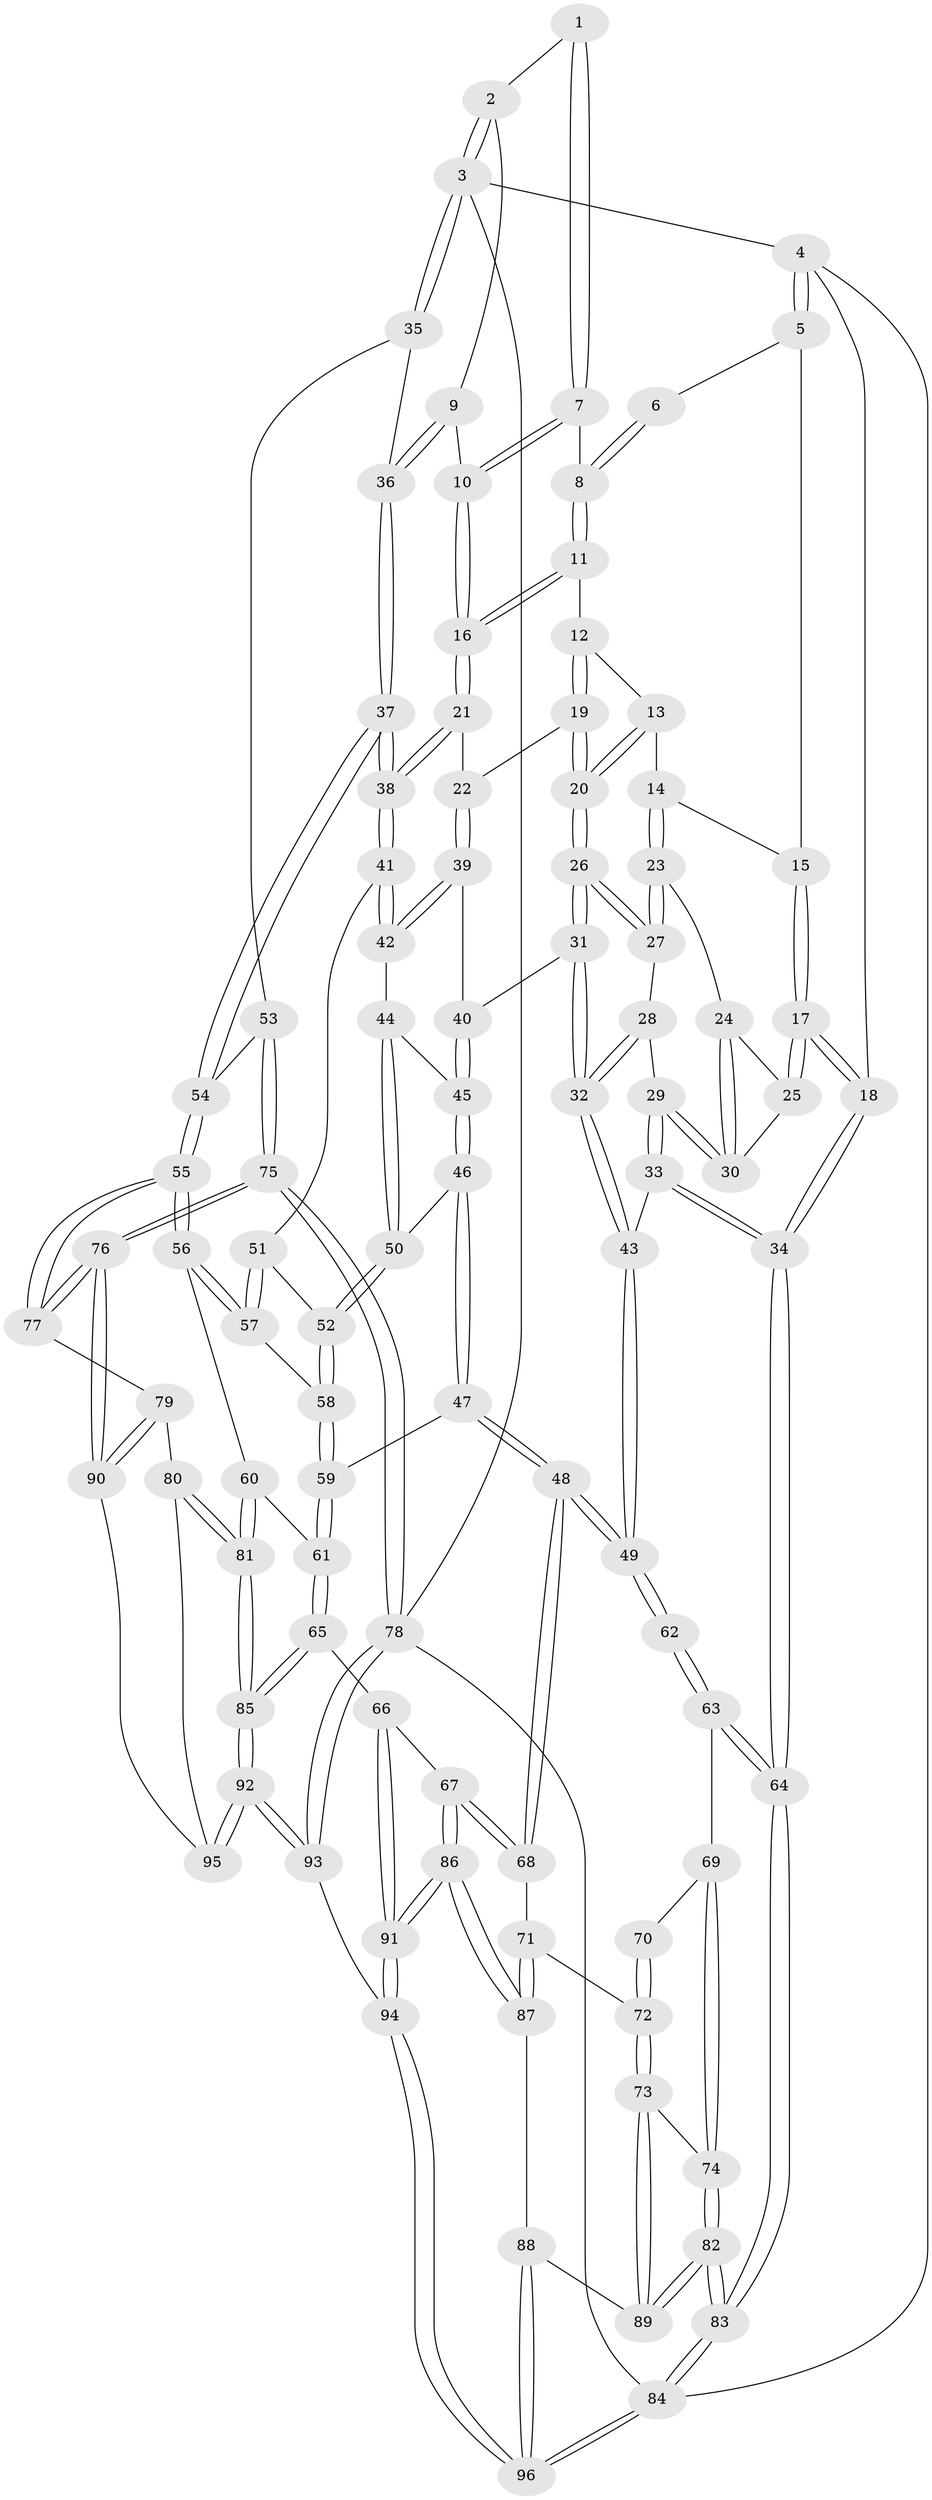 // Generated by graph-tools (version 1.1) at 2025/27/03/09/25 03:27:15]
// undirected, 96 vertices, 237 edges
graph export_dot {
graph [start="1"]
  node [color=gray90,style=filled];
  1 [pos="+0.7493389070975098+0"];
  2 [pos="+1+0"];
  3 [pos="+1+0"];
  4 [pos="+0+0"];
  5 [pos="+0.2260220656069416+0"];
  6 [pos="+0.3679381661273542+0"];
  7 [pos="+0.7155491334468913+0"];
  8 [pos="+0.5480408312529318+0.10660199173951963"];
  9 [pos="+0.8574196645288152+0.23977050645992018"];
  10 [pos="+0.7602025920933265+0.230968594624384"];
  11 [pos="+0.532565461839948+0.14493290669717593"];
  12 [pos="+0.5043823292187565+0.15664542680134574"];
  13 [pos="+0.40361849406806727+0.14133336136608338"];
  14 [pos="+0.27643124914726597+0.06993505124051333"];
  15 [pos="+0.26835534945765704+0.04907467072012841"];
  16 [pos="+0.7232327792583985+0.2562332371669976"];
  17 [pos="+0+0.2424192682836536"];
  18 [pos="+0+0.22067829013912912"];
  19 [pos="+0.5037087608694676+0.289603750768302"];
  20 [pos="+0.41461010405709614+0.3673779185533972"];
  21 [pos="+0.7108113143713183+0.27907146775291847"];
  22 [pos="+0.644622363801659+0.31661148320758203"];
  23 [pos="+0.261892452918649+0.1352923142210568"];
  24 [pos="+0.21266677868471484+0.17853635817478344"];
  25 [pos="+0+0.25013330242876414"];
  26 [pos="+0.41171556125308595+0.3723739260703708"];
  27 [pos="+0.26568941199122503+0.16817504749687984"];
  28 [pos="+0.2428311136422054+0.31050918082449863"];
  29 [pos="+0.14730657381621615+0.3586167169858731"];
  30 [pos="+0.10634122336956378+0.3048444753664112"];
  31 [pos="+0.4054918387052375+0.3971697081459764"];
  32 [pos="+0.3765516850400281+0.41806258020729026"];
  33 [pos="+0.1458851807123766+0.3875495007860895"];
  34 [pos="+0+0.574570856520118"];
  35 [pos="+1+0.2848643116278216"];
  36 [pos="+0.9509130528937022+0.27601526792664055"];
  37 [pos="+0.8099967767200622+0.5223423725680089"];
  38 [pos="+0.7604344481544024+0.49630255714880955"];
  39 [pos="+0.6157586255605523+0.3621453382438919"];
  40 [pos="+0.455210761398102+0.4156352563306963"];
  41 [pos="+0.6780822700992315+0.5175166329777443"];
  42 [pos="+0.6056381079478216+0.49124049656888247"];
  43 [pos="+0.28696779600553746+0.5691438268372998"];
  44 [pos="+0.6005639401122677+0.4926460271758876"];
  45 [pos="+0.523748812268511+0.47376075998243583"];
  46 [pos="+0.4831858796979496+0.5885824928195527"];
  47 [pos="+0.38466897541500356+0.6162406312967942"];
  48 [pos="+0.3034250968671658+0.6166060883238894"];
  49 [pos="+0.28432630879574394+0.5905786194337566"];
  50 [pos="+0.5484816815998975+0.6004441456442949"];
  51 [pos="+0.668619424971071+0.549203845764611"];
  52 [pos="+0.5654642997938659+0.621776773781938"];
  53 [pos="+1+0.5766595633705275"];
  54 [pos="+0.8922515588739808+0.6316267757102376"];
  55 [pos="+0.8634514509772331+0.6766441580859999"];
  56 [pos="+0.7294757047077192+0.7167079997413761"];
  57 [pos="+0.659099319038849+0.6660044981240839"];
  58 [pos="+0.5848919266966718+0.6633822573144174"];
  59 [pos="+0.5478699508192362+0.7127072992400613"];
  60 [pos="+0.713383282360935+0.7436207388797335"];
  61 [pos="+0.5400366112593178+0.7716669438382576"];
  62 [pos="+0.2570393251318312+0.5949561914914916"];
  63 [pos="+0+0.5897840961825335"];
  64 [pos="+0+0.580360380921917"];
  65 [pos="+0.5243283627167711+0.8028286073471101"];
  66 [pos="+0.4312658435626196+0.8101141230498078"];
  67 [pos="+0.3901117370620041+0.7865880034939997"];
  68 [pos="+0.30838919793298425+0.6551423917187453"];
  69 [pos="+0.10343963495609071+0.7487665811507915"];
  70 [pos="+0.12157582032513924+0.7474734814707195"];
  71 [pos="+0.2237444822175363+0.7887961319753444"];
  72 [pos="+0.17003693923497282+0.8068275802585363"];
  73 [pos="+0.15539423694166846+0.822879301247469"];
  74 [pos="+0.08242250564940962+0.808789026457716"];
  75 [pos="+1+1"];
  76 [pos="+1+1"];
  77 [pos="+0.8761557488388843+0.7648059199561031"];
  78 [pos="+1+1"];
  79 [pos="+0.8484922673816218+0.8313952386913845"];
  80 [pos="+0.7927077942145205+0.8711752147621121"];
  81 [pos="+0.667235565868613+0.9352660604726409"];
  82 [pos="+0+0.8865188943446313"];
  83 [pos="+0+0.9038764740189005"];
  84 [pos="+0+1"];
  85 [pos="+0.6531751446612653+0.9560364961361708"];
  86 [pos="+0.27362784179987726+0.9299231429820323"];
  87 [pos="+0.26370589305456743+0.9247142293694786"];
  88 [pos="+0.14803312268135227+0.9267791266615202"];
  89 [pos="+0.14046226217178012+0.9201286129234506"];
  90 [pos="+0.8790292348032341+0.9149348275674596"];
  91 [pos="+0.4255973602231138+1"];
  92 [pos="+0.6397244462979138+1"];
  93 [pos="+0.6396165351214445+1"];
  94 [pos="+0.42884266756777745+1"];
  95 [pos="+0.8486464790115914+0.9407791745810389"];
  96 [pos="+0.09812234243983979+1"];
  1 -- 2;
  1 -- 7;
  1 -- 7;
  2 -- 3;
  2 -- 3;
  2 -- 9;
  3 -- 4;
  3 -- 35;
  3 -- 35;
  3 -- 78;
  4 -- 5;
  4 -- 5;
  4 -- 18;
  4 -- 84;
  5 -- 6;
  5 -- 15;
  6 -- 8;
  6 -- 8;
  7 -- 8;
  7 -- 10;
  7 -- 10;
  8 -- 11;
  8 -- 11;
  9 -- 10;
  9 -- 36;
  9 -- 36;
  10 -- 16;
  10 -- 16;
  11 -- 12;
  11 -- 16;
  11 -- 16;
  12 -- 13;
  12 -- 19;
  12 -- 19;
  13 -- 14;
  13 -- 20;
  13 -- 20;
  14 -- 15;
  14 -- 23;
  14 -- 23;
  15 -- 17;
  15 -- 17;
  16 -- 21;
  16 -- 21;
  17 -- 18;
  17 -- 18;
  17 -- 25;
  17 -- 25;
  18 -- 34;
  18 -- 34;
  19 -- 20;
  19 -- 20;
  19 -- 22;
  20 -- 26;
  20 -- 26;
  21 -- 22;
  21 -- 38;
  21 -- 38;
  22 -- 39;
  22 -- 39;
  23 -- 24;
  23 -- 27;
  23 -- 27;
  24 -- 25;
  24 -- 30;
  24 -- 30;
  25 -- 30;
  26 -- 27;
  26 -- 27;
  26 -- 31;
  26 -- 31;
  27 -- 28;
  28 -- 29;
  28 -- 32;
  28 -- 32;
  29 -- 30;
  29 -- 30;
  29 -- 33;
  29 -- 33;
  31 -- 32;
  31 -- 32;
  31 -- 40;
  32 -- 43;
  32 -- 43;
  33 -- 34;
  33 -- 34;
  33 -- 43;
  34 -- 64;
  34 -- 64;
  35 -- 36;
  35 -- 53;
  36 -- 37;
  36 -- 37;
  37 -- 38;
  37 -- 38;
  37 -- 54;
  37 -- 54;
  38 -- 41;
  38 -- 41;
  39 -- 40;
  39 -- 42;
  39 -- 42;
  40 -- 45;
  40 -- 45;
  41 -- 42;
  41 -- 42;
  41 -- 51;
  42 -- 44;
  43 -- 49;
  43 -- 49;
  44 -- 45;
  44 -- 50;
  44 -- 50;
  45 -- 46;
  45 -- 46;
  46 -- 47;
  46 -- 47;
  46 -- 50;
  47 -- 48;
  47 -- 48;
  47 -- 59;
  48 -- 49;
  48 -- 49;
  48 -- 68;
  48 -- 68;
  49 -- 62;
  49 -- 62;
  50 -- 52;
  50 -- 52;
  51 -- 52;
  51 -- 57;
  51 -- 57;
  52 -- 58;
  52 -- 58;
  53 -- 54;
  53 -- 75;
  53 -- 75;
  54 -- 55;
  54 -- 55;
  55 -- 56;
  55 -- 56;
  55 -- 77;
  55 -- 77;
  56 -- 57;
  56 -- 57;
  56 -- 60;
  57 -- 58;
  58 -- 59;
  58 -- 59;
  59 -- 61;
  59 -- 61;
  60 -- 61;
  60 -- 81;
  60 -- 81;
  61 -- 65;
  61 -- 65;
  62 -- 63;
  62 -- 63;
  63 -- 64;
  63 -- 64;
  63 -- 69;
  64 -- 83;
  64 -- 83;
  65 -- 66;
  65 -- 85;
  65 -- 85;
  66 -- 67;
  66 -- 91;
  66 -- 91;
  67 -- 68;
  67 -- 68;
  67 -- 86;
  67 -- 86;
  68 -- 71;
  69 -- 70;
  69 -- 74;
  69 -- 74;
  70 -- 72;
  70 -- 72;
  71 -- 72;
  71 -- 87;
  71 -- 87;
  72 -- 73;
  72 -- 73;
  73 -- 74;
  73 -- 89;
  73 -- 89;
  74 -- 82;
  74 -- 82;
  75 -- 76;
  75 -- 76;
  75 -- 78;
  75 -- 78;
  76 -- 77;
  76 -- 77;
  76 -- 90;
  76 -- 90;
  77 -- 79;
  78 -- 93;
  78 -- 93;
  78 -- 84;
  79 -- 80;
  79 -- 90;
  79 -- 90;
  80 -- 81;
  80 -- 81;
  80 -- 95;
  81 -- 85;
  81 -- 85;
  82 -- 83;
  82 -- 83;
  82 -- 89;
  82 -- 89;
  83 -- 84;
  83 -- 84;
  84 -- 96;
  84 -- 96;
  85 -- 92;
  85 -- 92;
  86 -- 87;
  86 -- 87;
  86 -- 91;
  86 -- 91;
  87 -- 88;
  88 -- 89;
  88 -- 96;
  88 -- 96;
  90 -- 95;
  91 -- 94;
  91 -- 94;
  92 -- 93;
  92 -- 93;
  92 -- 95;
  92 -- 95;
  93 -- 94;
  94 -- 96;
  94 -- 96;
}
